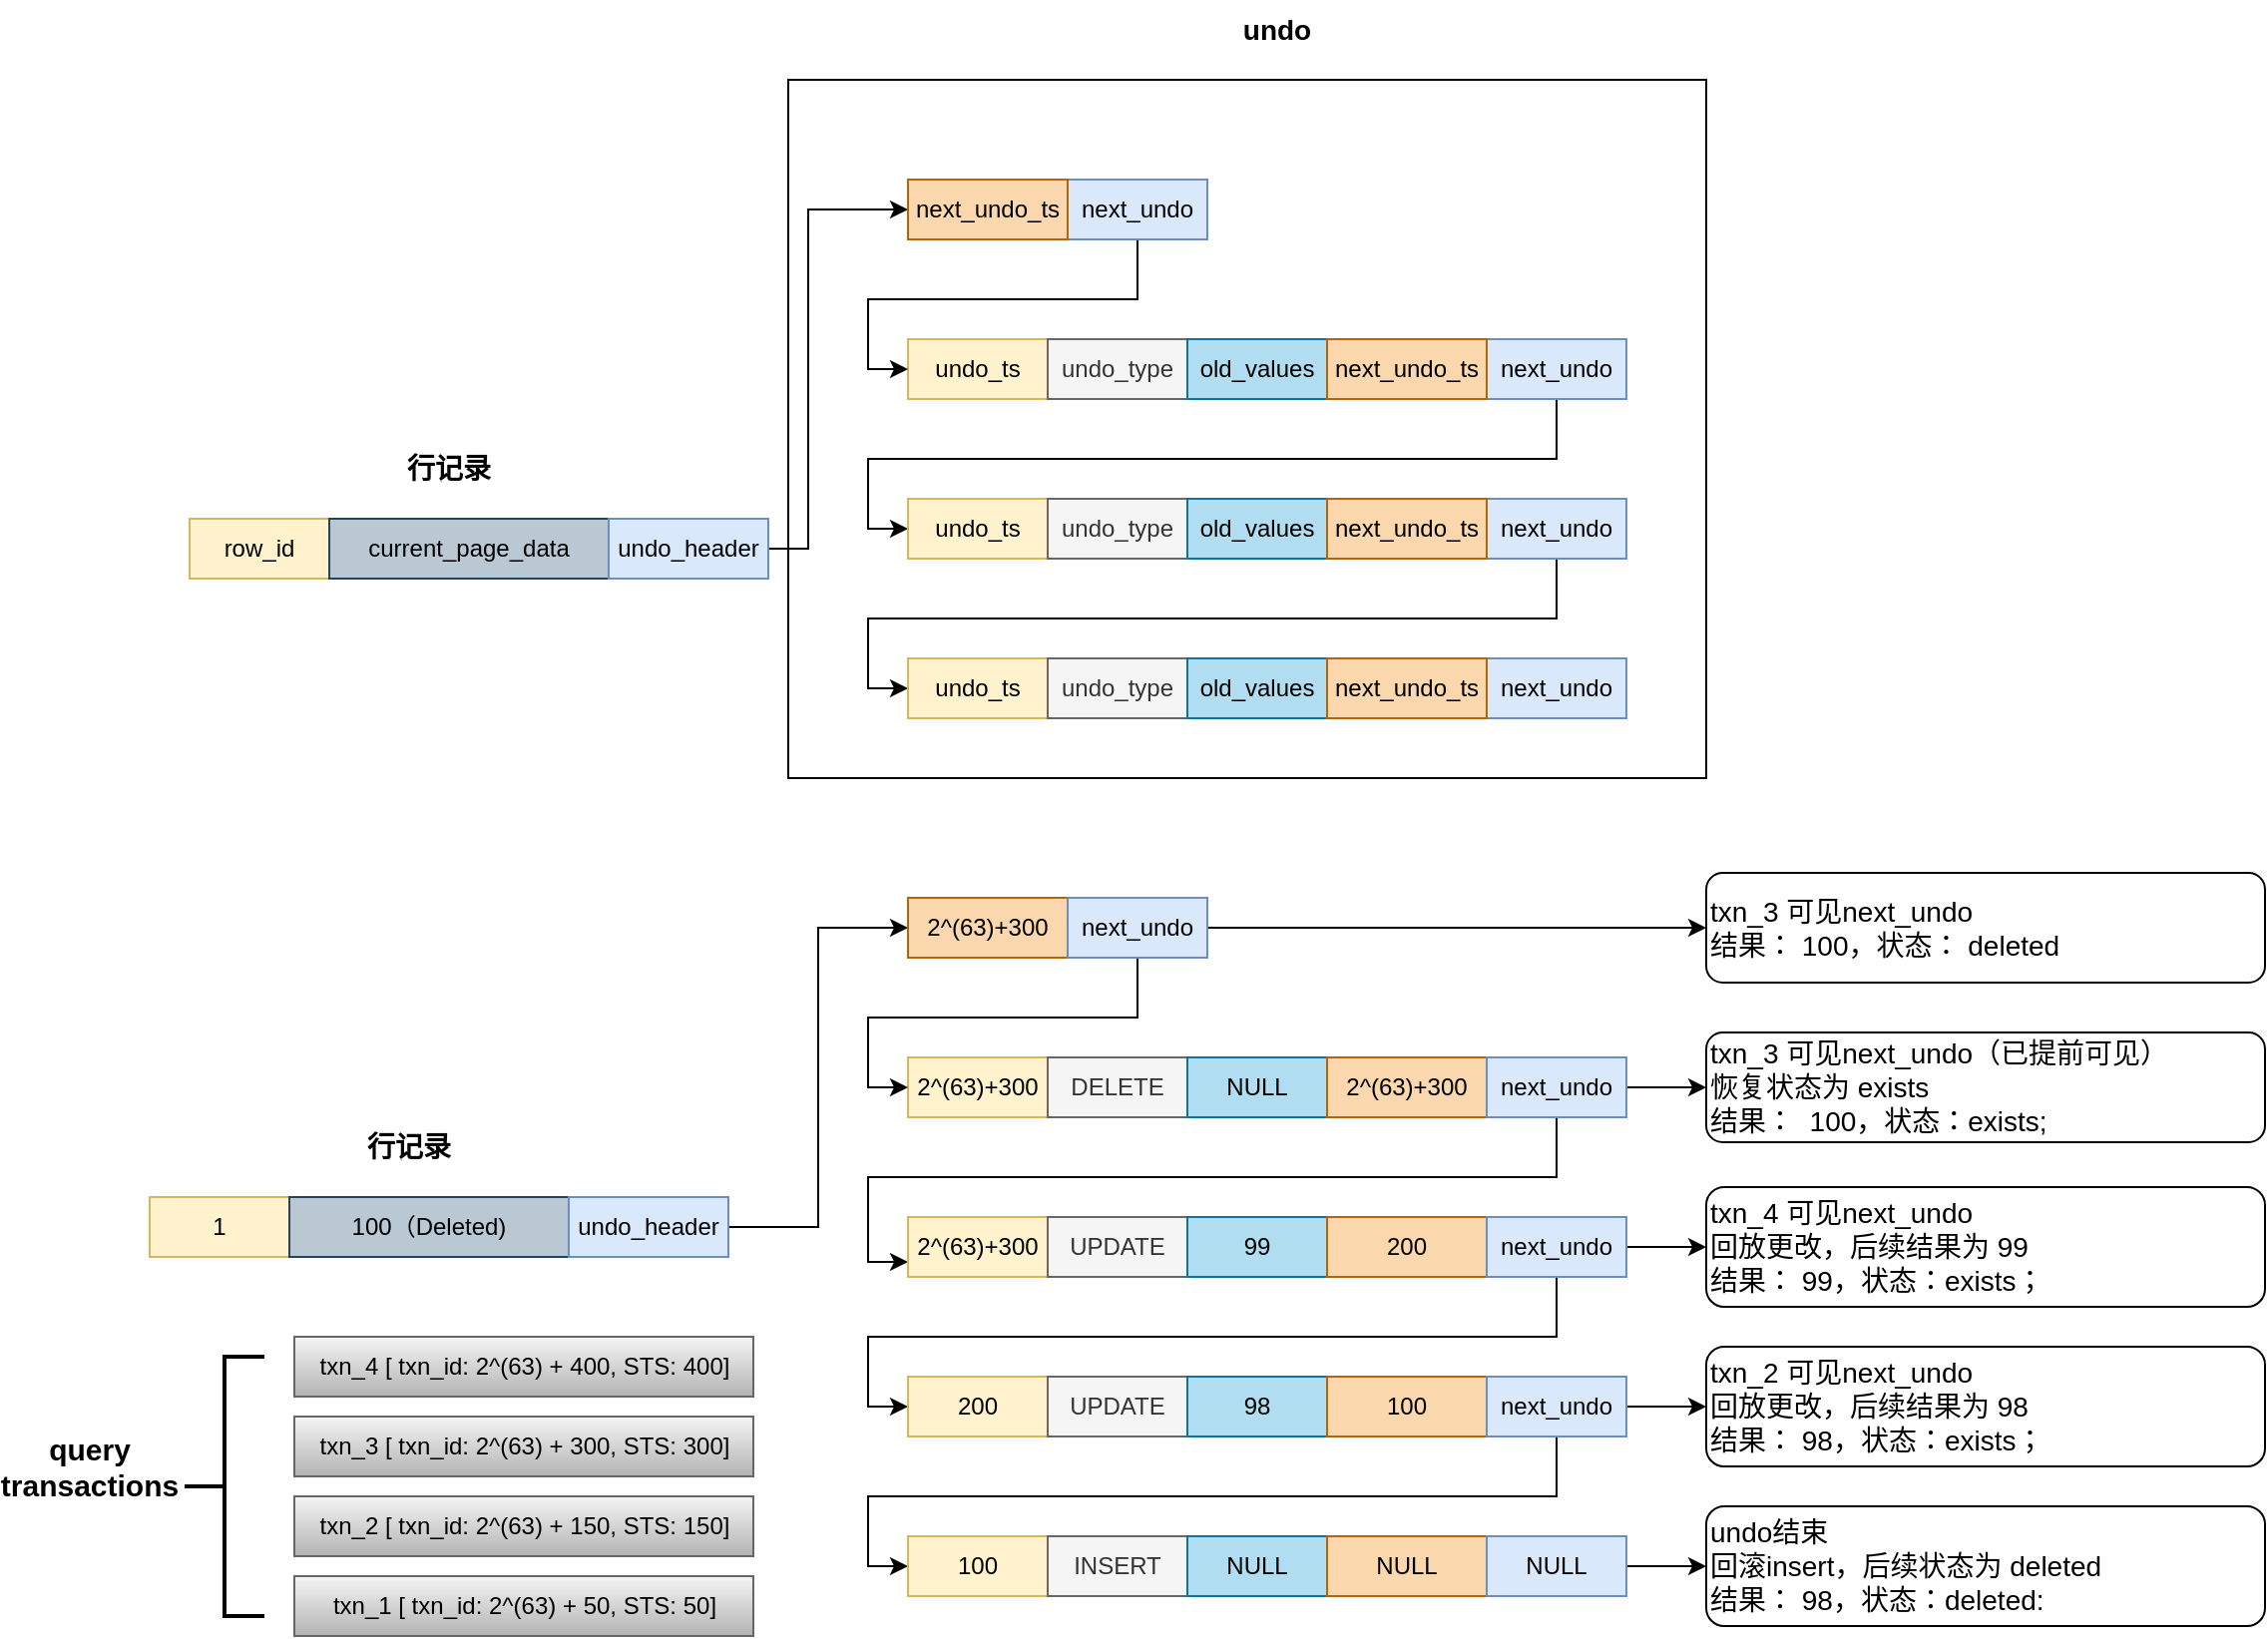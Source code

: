 <mxfile version="26.0.11">
  <diagram name="第 1 页" id="-iVZTtbWUVaVbtiTXD6w">
    <mxGraphModel dx="1434" dy="1930" grid="1" gridSize="10" guides="1" tooltips="1" connect="1" arrows="1" fold="1" page="1" pageScale="1" pageWidth="827" pageHeight="1169" math="0" shadow="0">
      <root>
        <mxCell id="0" />
        <mxCell id="1" parent="0" />
        <mxCell id="lQoX-cqVpCicNJ79OJqL-46" value="" style="rounded=0;whiteSpace=wrap;html=1;fillColor=none;" vertex="1" parent="1">
          <mxGeometry x="420" y="-10" width="460" height="350" as="geometry" />
        </mxCell>
        <mxCell id="lQoX-cqVpCicNJ79OJqL-14" value="row_id" style="rounded=0;whiteSpace=wrap;html=1;fillColor=#fff2cc;strokeColor=#d6b656;" vertex="1" parent="1">
          <mxGeometry x="120" y="210" width="70" height="30" as="geometry" />
        </mxCell>
        <mxCell id="lQoX-cqVpCicNJ79OJqL-15" value="current_page_data" style="rounded=0;whiteSpace=wrap;html=1;fillColor=#bac8d3;strokeColor=#23445d;" vertex="1" parent="1">
          <mxGeometry x="190" y="210" width="140" height="30" as="geometry" />
        </mxCell>
        <mxCell id="lQoX-cqVpCicNJ79OJqL-32" style="edgeStyle=orthogonalEdgeStyle;rounded=0;orthogonalLoop=1;jettySize=auto;html=1;entryX=0;entryY=0.5;entryDx=0;entryDy=0;" edge="1" parent="1" source="lQoX-cqVpCicNJ79OJqL-17">
          <mxGeometry relative="1" as="geometry">
            <mxPoint x="480" y="55" as="targetPoint" />
            <Array as="points">
              <mxPoint x="430" y="225" />
              <mxPoint x="430" y="55" />
            </Array>
          </mxGeometry>
        </mxCell>
        <mxCell id="lQoX-cqVpCicNJ79OJqL-17" value="undo_header" style="rounded=0;whiteSpace=wrap;html=1;fillColor=#dae8fc;strokeColor=#6c8ebf;" vertex="1" parent="1">
          <mxGeometry x="330" y="210" width="80" height="30" as="geometry" />
        </mxCell>
        <mxCell id="lQoX-cqVpCicNJ79OJqL-18" value="undo_ts" style="rounded=0;whiteSpace=wrap;html=1;fillColor=#fff2cc;strokeColor=#d6b656;" vertex="1" parent="1">
          <mxGeometry x="480" y="120" width="70" height="30" as="geometry" />
        </mxCell>
        <mxCell id="lQoX-cqVpCicNJ79OJqL-19" value="undo_type" style="rounded=0;whiteSpace=wrap;html=1;fillColor=#f5f5f5;fontColor=#333333;strokeColor=#666666;" vertex="1" parent="1">
          <mxGeometry x="550" y="120" width="70" height="30" as="geometry" />
        </mxCell>
        <mxCell id="lQoX-cqVpCicNJ79OJqL-20" value="old_values" style="rounded=0;whiteSpace=wrap;html=1;fillColor=#b1ddf0;strokeColor=#10739e;" vertex="1" parent="1">
          <mxGeometry x="620" y="120" width="70" height="30" as="geometry" />
        </mxCell>
        <mxCell id="lQoX-cqVpCicNJ79OJqL-31" style="edgeStyle=orthogonalEdgeStyle;rounded=0;orthogonalLoop=1;jettySize=auto;html=1;entryX=0;entryY=0.5;entryDx=0;entryDy=0;exitX=0.5;exitY=1;exitDx=0;exitDy=0;" edge="1" parent="1" source="lQoX-cqVpCicNJ79OJqL-21" target="lQoX-cqVpCicNJ79OJqL-22">
          <mxGeometry relative="1" as="geometry">
            <Array as="points">
              <mxPoint x="805" y="180" />
              <mxPoint x="460" y="180" />
              <mxPoint x="460" y="215" />
            </Array>
          </mxGeometry>
        </mxCell>
        <mxCell id="lQoX-cqVpCicNJ79OJqL-21" value="next_undo" style="rounded=0;whiteSpace=wrap;html=1;fillColor=#dae8fc;strokeColor=#6c8ebf;" vertex="1" parent="1">
          <mxGeometry x="770" y="120" width="70" height="30" as="geometry" />
        </mxCell>
        <mxCell id="lQoX-cqVpCicNJ79OJqL-22" value="undo_ts" style="rounded=0;whiteSpace=wrap;html=1;fillColor=#fff2cc;strokeColor=#d6b656;" vertex="1" parent="1">
          <mxGeometry x="480" y="200" width="70" height="30" as="geometry" />
        </mxCell>
        <mxCell id="lQoX-cqVpCicNJ79OJqL-23" value="undo_type" style="rounded=0;whiteSpace=wrap;html=1;fillColor=#f5f5f5;fontColor=#333333;strokeColor=#666666;" vertex="1" parent="1">
          <mxGeometry x="550" y="200" width="70" height="30" as="geometry" />
        </mxCell>
        <mxCell id="lQoX-cqVpCicNJ79OJqL-24" value="old_values" style="rounded=0;whiteSpace=wrap;html=1;fillColor=#b1ddf0;strokeColor=#10739e;" vertex="1" parent="1">
          <mxGeometry x="620" y="200" width="70" height="30" as="geometry" />
        </mxCell>
        <mxCell id="lQoX-cqVpCicNJ79OJqL-30" style="edgeStyle=orthogonalEdgeStyle;rounded=0;orthogonalLoop=1;jettySize=auto;html=1;entryX=0;entryY=0.5;entryDx=0;entryDy=0;exitX=0.5;exitY=1;exitDx=0;exitDy=0;" edge="1" parent="1" source="lQoX-cqVpCicNJ79OJqL-25" target="lQoX-cqVpCicNJ79OJqL-26">
          <mxGeometry relative="1" as="geometry">
            <Array as="points">
              <mxPoint x="805" y="260" />
              <mxPoint x="460" y="260" />
              <mxPoint x="460" y="295" />
            </Array>
          </mxGeometry>
        </mxCell>
        <mxCell id="lQoX-cqVpCicNJ79OJqL-25" value="next_undo" style="rounded=0;whiteSpace=wrap;html=1;fillColor=#dae8fc;strokeColor=#6c8ebf;" vertex="1" parent="1">
          <mxGeometry x="770" y="200" width="70" height="30" as="geometry" />
        </mxCell>
        <mxCell id="lQoX-cqVpCicNJ79OJqL-26" value="undo_ts" style="rounded=0;whiteSpace=wrap;html=1;fillColor=#fff2cc;strokeColor=#d6b656;" vertex="1" parent="1">
          <mxGeometry x="480" y="280" width="70" height="30" as="geometry" />
        </mxCell>
        <mxCell id="lQoX-cqVpCicNJ79OJqL-27" value="undo_type" style="rounded=0;whiteSpace=wrap;html=1;fillColor=#f5f5f5;fontColor=#333333;strokeColor=#666666;" vertex="1" parent="1">
          <mxGeometry x="550" y="280" width="70" height="30" as="geometry" />
        </mxCell>
        <mxCell id="lQoX-cqVpCicNJ79OJqL-28" value="old_values" style="rounded=0;whiteSpace=wrap;html=1;fillColor=#b1ddf0;strokeColor=#10739e;" vertex="1" parent="1">
          <mxGeometry x="620" y="280" width="70" height="30" as="geometry" />
        </mxCell>
        <mxCell id="lQoX-cqVpCicNJ79OJqL-29" value="next_undo" style="rounded=0;whiteSpace=wrap;html=1;fillColor=#dae8fc;strokeColor=#6c8ebf;" vertex="1" parent="1">
          <mxGeometry x="770" y="280" width="70" height="30" as="geometry" />
        </mxCell>
        <mxCell id="lQoX-cqVpCicNJ79OJqL-37" style="edgeStyle=orthogonalEdgeStyle;rounded=0;orthogonalLoop=1;jettySize=auto;html=1;entryX=0;entryY=0.5;entryDx=0;entryDy=0;exitX=0.5;exitY=1;exitDx=0;exitDy=0;" edge="1" parent="1" source="lQoX-cqVpCicNJ79OJqL-36" target="lQoX-cqVpCicNJ79OJqL-18">
          <mxGeometry relative="1" as="geometry">
            <mxPoint x="440" y="110" as="targetPoint" />
            <Array as="points">
              <mxPoint x="595" y="100" />
              <mxPoint x="460" y="100" />
              <mxPoint x="460" y="135" />
            </Array>
          </mxGeometry>
        </mxCell>
        <mxCell id="lQoX-cqVpCicNJ79OJqL-36" value="next_undo" style="rounded=0;whiteSpace=wrap;html=1;fillColor=#dae8fc;strokeColor=#6c8ebf;" vertex="1" parent="1">
          <mxGeometry x="560" y="40" width="70" height="30" as="geometry" />
        </mxCell>
        <mxCell id="lQoX-cqVpCicNJ79OJqL-38" value="next_undo_ts" style="rounded=0;whiteSpace=wrap;html=1;fillColor=#fad7ac;strokeColor=#b46504;" vertex="1" parent="1">
          <mxGeometry x="480" y="40" width="80" height="30" as="geometry" />
        </mxCell>
        <mxCell id="lQoX-cqVpCicNJ79OJqL-39" value="next_undo_ts" style="rounded=0;whiteSpace=wrap;html=1;fillColor=#fad7ac;strokeColor=#b46504;" vertex="1" parent="1">
          <mxGeometry x="690" y="120" width="80" height="30" as="geometry" />
        </mxCell>
        <mxCell id="lQoX-cqVpCicNJ79OJqL-43" value="next_undo_ts" style="rounded=0;whiteSpace=wrap;html=1;fillColor=#fad7ac;strokeColor=#b46504;" vertex="1" parent="1">
          <mxGeometry x="690" y="200" width="80" height="30" as="geometry" />
        </mxCell>
        <mxCell id="lQoX-cqVpCicNJ79OJqL-44" value="next_undo_ts" style="rounded=0;whiteSpace=wrap;html=1;fillColor=#fad7ac;strokeColor=#b46504;" vertex="1" parent="1">
          <mxGeometry x="690" y="280" width="80" height="30" as="geometry" />
        </mxCell>
        <mxCell id="lQoX-cqVpCicNJ79OJqL-47" value="&lt;font style=&quot;font-size: 14px;&quot;&gt;&lt;b&gt;行记录&lt;/b&gt;&lt;/font&gt;" style="text;html=1;align=center;verticalAlign=middle;whiteSpace=wrap;rounded=0;" vertex="1" parent="1">
          <mxGeometry x="220" y="170" width="60" height="30" as="geometry" />
        </mxCell>
        <mxCell id="lQoX-cqVpCicNJ79OJqL-48" value="&lt;font style=&quot;font-size: 14px;&quot;&gt;&lt;b&gt;undo&lt;/b&gt;&lt;/font&gt;" style="text;html=1;align=center;verticalAlign=middle;whiteSpace=wrap;rounded=0;" vertex="1" parent="1">
          <mxGeometry x="590" y="-50" width="150" height="30" as="geometry" />
        </mxCell>
        <mxCell id="lQoX-cqVpCicNJ79OJqL-59" value="1" style="rounded=0;whiteSpace=wrap;html=1;fillColor=#fff2cc;strokeColor=#d6b656;" vertex="1" parent="1">
          <mxGeometry x="100" y="550" width="70" height="30" as="geometry" />
        </mxCell>
        <mxCell id="lQoX-cqVpCicNJ79OJqL-60" value="100（Deleted)" style="rounded=0;whiteSpace=wrap;html=1;fillColor=#bac8d3;strokeColor=#23445d;" vertex="1" parent="1">
          <mxGeometry x="170" y="550" width="140" height="30" as="geometry" />
        </mxCell>
        <mxCell id="lQoX-cqVpCicNJ79OJqL-71" style="edgeStyle=orthogonalEdgeStyle;rounded=0;orthogonalLoop=1;jettySize=auto;html=1;entryX=0;entryY=0.5;entryDx=0;entryDy=0;" edge="1" parent="1" source="lQoX-cqVpCicNJ79OJqL-61" target="lQoX-cqVpCicNJ79OJqL-69">
          <mxGeometry relative="1" as="geometry" />
        </mxCell>
        <mxCell id="lQoX-cqVpCicNJ79OJqL-61" value="undo_header" style="rounded=0;whiteSpace=wrap;html=1;fillColor=#dae8fc;strokeColor=#6c8ebf;" vertex="1" parent="1">
          <mxGeometry x="310" y="550" width="80" height="30" as="geometry" />
        </mxCell>
        <mxCell id="lQoX-cqVpCicNJ79OJqL-62" value="&lt;font style=&quot;font-size: 14px;&quot;&gt;&lt;b&gt;行记录&lt;/b&gt;&lt;/font&gt;" style="text;html=1;align=center;verticalAlign=middle;whiteSpace=wrap;rounded=0;" vertex="1" parent="1">
          <mxGeometry x="200" y="510" width="60" height="30" as="geometry" />
        </mxCell>
        <mxCell id="lQoX-cqVpCicNJ79OJqL-63" value="2^(63)+300" style="rounded=0;whiteSpace=wrap;html=1;fillColor=#fff2cc;strokeColor=#d6b656;" vertex="1" parent="1">
          <mxGeometry x="480" y="480" width="70" height="30" as="geometry" />
        </mxCell>
        <mxCell id="lQoX-cqVpCicNJ79OJqL-64" value="DELETE" style="rounded=0;whiteSpace=wrap;html=1;fillColor=#f5f5f5;fontColor=#333333;strokeColor=#666666;" vertex="1" parent="1">
          <mxGeometry x="550" y="480" width="70" height="30" as="geometry" />
        </mxCell>
        <mxCell id="lQoX-cqVpCicNJ79OJqL-65" value="NULL" style="rounded=0;whiteSpace=wrap;html=1;fillColor=#b1ddf0;strokeColor=#10739e;" vertex="1" parent="1">
          <mxGeometry x="620" y="480" width="70" height="30" as="geometry" />
        </mxCell>
        <mxCell id="lQoX-cqVpCicNJ79OJqL-66" value="2^(63)+300" style="rounded=0;whiteSpace=wrap;html=1;fillColor=#fad7ac;strokeColor=#b46504;" vertex="1" parent="1">
          <mxGeometry x="690" y="480" width="80" height="30" as="geometry" />
        </mxCell>
        <mxCell id="lQoX-cqVpCicNJ79OJqL-88" style="edgeStyle=orthogonalEdgeStyle;rounded=0;orthogonalLoop=1;jettySize=auto;html=1;entryX=0;entryY=0.75;entryDx=0;entryDy=0;" edge="1" parent="1" source="lQoX-cqVpCicNJ79OJqL-67" target="lQoX-cqVpCicNJ79OJqL-73">
          <mxGeometry relative="1" as="geometry">
            <Array as="points">
              <mxPoint x="805" y="540" />
              <mxPoint x="460" y="540" />
              <mxPoint x="460" y="583" />
            </Array>
          </mxGeometry>
        </mxCell>
        <mxCell id="lQoX-cqVpCicNJ79OJqL-106" style="edgeStyle=orthogonalEdgeStyle;rounded=0;orthogonalLoop=1;jettySize=auto;html=1;entryX=0;entryY=0.5;entryDx=0;entryDy=0;" edge="1" parent="1" source="lQoX-cqVpCicNJ79OJqL-67" target="lQoX-cqVpCicNJ79OJqL-107">
          <mxGeometry relative="1" as="geometry">
            <mxPoint x="880" y="495" as="targetPoint" />
          </mxGeometry>
        </mxCell>
        <mxCell id="lQoX-cqVpCicNJ79OJqL-67" value="next_undo" style="rounded=0;whiteSpace=wrap;html=1;fillColor=#dae8fc;strokeColor=#6c8ebf;" vertex="1" parent="1">
          <mxGeometry x="770" y="480" width="70" height="30" as="geometry" />
        </mxCell>
        <mxCell id="lQoX-cqVpCicNJ79OJqL-69" value="2^(63)+300" style="rounded=0;whiteSpace=wrap;html=1;fillColor=#fad7ac;strokeColor=#b46504;" vertex="1" parent="1">
          <mxGeometry x="480" y="400" width="80" height="30" as="geometry" />
        </mxCell>
        <mxCell id="lQoX-cqVpCicNJ79OJqL-72" style="edgeStyle=orthogonalEdgeStyle;rounded=0;orthogonalLoop=1;jettySize=auto;html=1;entryX=0;entryY=0.5;entryDx=0;entryDy=0;" edge="1" parent="1" source="lQoX-cqVpCicNJ79OJqL-70" target="lQoX-cqVpCicNJ79OJqL-63">
          <mxGeometry relative="1" as="geometry">
            <Array as="points">
              <mxPoint x="595" y="460" />
              <mxPoint x="460" y="460" />
              <mxPoint x="460" y="495" />
            </Array>
          </mxGeometry>
        </mxCell>
        <mxCell id="lQoX-cqVpCicNJ79OJqL-104" style="edgeStyle=orthogonalEdgeStyle;rounded=0;orthogonalLoop=1;jettySize=auto;html=1;entryX=0;entryY=0.5;entryDx=0;entryDy=0;" edge="1" parent="1" source="lQoX-cqVpCicNJ79OJqL-70" target="lQoX-cqVpCicNJ79OJqL-105">
          <mxGeometry relative="1" as="geometry">
            <mxPoint x="880" y="414" as="targetPoint" />
          </mxGeometry>
        </mxCell>
        <mxCell id="lQoX-cqVpCicNJ79OJqL-70" value="next_undo" style="rounded=0;whiteSpace=wrap;html=1;fillColor=#dae8fc;strokeColor=#6c8ebf;" vertex="1" parent="1">
          <mxGeometry x="560" y="400" width="70" height="30" as="geometry" />
        </mxCell>
        <mxCell id="lQoX-cqVpCicNJ79OJqL-73" value="2^(63)+300" style="rounded=0;whiteSpace=wrap;html=1;fillColor=#fff2cc;strokeColor=#d6b656;" vertex="1" parent="1">
          <mxGeometry x="480" y="560" width="70" height="30" as="geometry" />
        </mxCell>
        <mxCell id="lQoX-cqVpCicNJ79OJqL-74" value="UPDATE" style="rounded=0;whiteSpace=wrap;html=1;fillColor=#f5f5f5;fontColor=#333333;strokeColor=#666666;" vertex="1" parent="1">
          <mxGeometry x="550" y="560" width="70" height="30" as="geometry" />
        </mxCell>
        <mxCell id="lQoX-cqVpCicNJ79OJqL-75" value="99" style="rounded=0;whiteSpace=wrap;html=1;fillColor=#b1ddf0;strokeColor=#10739e;" vertex="1" parent="1">
          <mxGeometry x="620" y="560" width="70" height="30" as="geometry" />
        </mxCell>
        <mxCell id="lQoX-cqVpCicNJ79OJqL-76" value="200" style="rounded=0;whiteSpace=wrap;html=1;fillColor=#fad7ac;strokeColor=#b46504;" vertex="1" parent="1">
          <mxGeometry x="690" y="560" width="80" height="30" as="geometry" />
        </mxCell>
        <mxCell id="lQoX-cqVpCicNJ79OJqL-89" style="edgeStyle=orthogonalEdgeStyle;rounded=0;orthogonalLoop=1;jettySize=auto;html=1;entryX=0;entryY=0.5;entryDx=0;entryDy=0;" edge="1" parent="1" source="lQoX-cqVpCicNJ79OJqL-77" target="lQoX-cqVpCicNJ79OJqL-78">
          <mxGeometry relative="1" as="geometry">
            <Array as="points">
              <mxPoint x="805" y="620" />
              <mxPoint x="460" y="620" />
              <mxPoint x="460" y="655" />
            </Array>
          </mxGeometry>
        </mxCell>
        <mxCell id="lQoX-cqVpCicNJ79OJqL-110" style="edgeStyle=orthogonalEdgeStyle;rounded=0;orthogonalLoop=1;jettySize=auto;html=1;exitX=1;exitY=0.5;exitDx=0;exitDy=0;entryX=0;entryY=0.5;entryDx=0;entryDy=0;" edge="1" parent="1" source="lQoX-cqVpCicNJ79OJqL-77" target="lQoX-cqVpCicNJ79OJqL-109">
          <mxGeometry relative="1" as="geometry" />
        </mxCell>
        <mxCell id="lQoX-cqVpCicNJ79OJqL-77" value="next_undo" style="rounded=0;whiteSpace=wrap;html=1;fillColor=#dae8fc;strokeColor=#6c8ebf;" vertex="1" parent="1">
          <mxGeometry x="770" y="560" width="70" height="30" as="geometry" />
        </mxCell>
        <mxCell id="lQoX-cqVpCicNJ79OJqL-78" value="200" style="rounded=0;whiteSpace=wrap;html=1;fillColor=#fff2cc;strokeColor=#d6b656;" vertex="1" parent="1">
          <mxGeometry x="480" y="640" width="70" height="30" as="geometry" />
        </mxCell>
        <mxCell id="lQoX-cqVpCicNJ79OJqL-79" value="UPDATE" style="rounded=0;whiteSpace=wrap;html=1;fillColor=#f5f5f5;fontColor=#333333;strokeColor=#666666;" vertex="1" parent="1">
          <mxGeometry x="550" y="640" width="70" height="30" as="geometry" />
        </mxCell>
        <mxCell id="lQoX-cqVpCicNJ79OJqL-80" value="98" style="rounded=0;whiteSpace=wrap;html=1;fillColor=#b1ddf0;strokeColor=#10739e;" vertex="1" parent="1">
          <mxGeometry x="620" y="640" width="70" height="30" as="geometry" />
        </mxCell>
        <mxCell id="lQoX-cqVpCicNJ79OJqL-81" value="100" style="rounded=0;whiteSpace=wrap;html=1;fillColor=#fad7ac;strokeColor=#b46504;" vertex="1" parent="1">
          <mxGeometry x="690" y="640" width="80" height="30" as="geometry" />
        </mxCell>
        <mxCell id="lQoX-cqVpCicNJ79OJqL-90" style="edgeStyle=orthogonalEdgeStyle;rounded=0;orthogonalLoop=1;jettySize=auto;html=1;entryX=0;entryY=0.5;entryDx=0;entryDy=0;" edge="1" parent="1" source="lQoX-cqVpCicNJ79OJqL-82" target="lQoX-cqVpCicNJ79OJqL-83">
          <mxGeometry relative="1" as="geometry">
            <Array as="points">
              <mxPoint x="805" y="700" />
              <mxPoint x="460" y="700" />
              <mxPoint x="460" y="735" />
            </Array>
          </mxGeometry>
        </mxCell>
        <mxCell id="lQoX-cqVpCicNJ79OJqL-112" style="edgeStyle=orthogonalEdgeStyle;rounded=0;orthogonalLoop=1;jettySize=auto;html=1;exitX=1;exitY=0.5;exitDx=0;exitDy=0;entryX=0;entryY=0.5;entryDx=0;entryDy=0;" edge="1" parent="1" source="lQoX-cqVpCicNJ79OJqL-82" target="lQoX-cqVpCicNJ79OJqL-111">
          <mxGeometry relative="1" as="geometry" />
        </mxCell>
        <mxCell id="lQoX-cqVpCicNJ79OJqL-82" value="next_undo" style="rounded=0;whiteSpace=wrap;html=1;fillColor=#dae8fc;strokeColor=#6c8ebf;" vertex="1" parent="1">
          <mxGeometry x="770" y="640" width="70" height="30" as="geometry" />
        </mxCell>
        <mxCell id="lQoX-cqVpCicNJ79OJqL-83" value="100" style="rounded=0;whiteSpace=wrap;html=1;fillColor=#fff2cc;strokeColor=#d6b656;" vertex="1" parent="1">
          <mxGeometry x="480" y="720" width="70" height="30" as="geometry" />
        </mxCell>
        <mxCell id="lQoX-cqVpCicNJ79OJqL-84" value="INSERT" style="rounded=0;whiteSpace=wrap;html=1;fillColor=#f5f5f5;fontColor=#333333;strokeColor=#666666;" vertex="1" parent="1">
          <mxGeometry x="550" y="720" width="70" height="30" as="geometry" />
        </mxCell>
        <mxCell id="lQoX-cqVpCicNJ79OJqL-85" value="NULL" style="rounded=0;whiteSpace=wrap;html=1;fillColor=#b1ddf0;strokeColor=#10739e;" vertex="1" parent="1">
          <mxGeometry x="620" y="720" width="70" height="30" as="geometry" />
        </mxCell>
        <mxCell id="lQoX-cqVpCicNJ79OJqL-86" value="NULL" style="rounded=0;whiteSpace=wrap;html=1;fillColor=#fad7ac;strokeColor=#b46504;" vertex="1" parent="1">
          <mxGeometry x="690" y="720" width="80" height="30" as="geometry" />
        </mxCell>
        <mxCell id="lQoX-cqVpCicNJ79OJqL-114" style="edgeStyle=orthogonalEdgeStyle;rounded=0;orthogonalLoop=1;jettySize=auto;html=1;exitX=1;exitY=0.5;exitDx=0;exitDy=0;entryX=0;entryY=0.5;entryDx=0;entryDy=0;" edge="1" parent="1" source="lQoX-cqVpCicNJ79OJqL-87" target="lQoX-cqVpCicNJ79OJqL-113">
          <mxGeometry relative="1" as="geometry" />
        </mxCell>
        <mxCell id="lQoX-cqVpCicNJ79OJqL-87" value="NULL" style="rounded=0;whiteSpace=wrap;html=1;fillColor=#dae8fc;strokeColor=#6c8ebf;" vertex="1" parent="1">
          <mxGeometry x="770" y="720" width="70" height="30" as="geometry" />
        </mxCell>
        <mxCell id="lQoX-cqVpCicNJ79OJqL-91" value="txn_4 [ txn_id: 2^(63) + 400, STS: 400]" style="whiteSpace=wrap;html=1;fillColor=#f5f5f5;gradientColor=#b3b3b3;strokeColor=#666666;" vertex="1" parent="1">
          <mxGeometry x="172.5" y="620" width="230" height="30" as="geometry" />
        </mxCell>
        <mxCell id="lQoX-cqVpCicNJ79OJqL-97" value="txn_3 [ txn_id: 2^(63) + 300, STS: 300]" style="whiteSpace=wrap;html=1;fillColor=#f5f5f5;gradientColor=#b3b3b3;strokeColor=#666666;" vertex="1" parent="1">
          <mxGeometry x="172.5" y="660" width="230" height="30" as="geometry" />
        </mxCell>
        <mxCell id="lQoX-cqVpCicNJ79OJqL-98" value="txn_2 [ txn_id: 2^(63) + 150, STS: 150]" style="whiteSpace=wrap;html=1;fillColor=#f5f5f5;gradientColor=#b3b3b3;strokeColor=#666666;" vertex="1" parent="1">
          <mxGeometry x="172.5" y="700" width="230" height="30" as="geometry" />
        </mxCell>
        <mxCell id="lQoX-cqVpCicNJ79OJqL-99" value="txn_1 [ txn_id: 2^(63) + 50, STS: 50]" style="whiteSpace=wrap;html=1;fillColor=#f5f5f5;gradientColor=#b3b3b3;strokeColor=#666666;" vertex="1" parent="1">
          <mxGeometry x="172.5" y="740" width="230" height="30" as="geometry" />
        </mxCell>
        <mxCell id="lQoX-cqVpCicNJ79OJqL-101" value="" style="strokeWidth=2;html=1;shape=mxgraph.flowchart.annotation_2;align=left;labelPosition=right;pointerEvents=1;" vertex="1" parent="1">
          <mxGeometry x="117.5" y="630" width="40" height="130" as="geometry" />
        </mxCell>
        <mxCell id="lQoX-cqVpCicNJ79OJqL-102" value="&lt;font style=&quot;font-size: 15px;&quot;&gt;&lt;b&gt;query transactions&lt;/b&gt;&lt;/font&gt;" style="text;html=1;align=center;verticalAlign=middle;whiteSpace=wrap;rounded=0;" vertex="1" parent="1">
          <mxGeometry x="40" y="670" width="60" height="30" as="geometry" />
        </mxCell>
        <mxCell id="lQoX-cqVpCicNJ79OJqL-105" value="&lt;font style=&quot;font-size: 14px;&quot;&gt;txn_3 可见&lt;/font&gt;&lt;span style=&quot;font-size: 14px;&quot;&gt;next_undo&lt;/span&gt;&lt;div&gt;&lt;font style=&quot;font-size: 14px;&quot;&gt;结果： 100，状态： deleted&lt;/font&gt;&lt;/div&gt;" style="rounded=1;whiteSpace=wrap;html=1;align=left;" vertex="1" parent="1">
          <mxGeometry x="880" y="387.5" width="280" height="55" as="geometry" />
        </mxCell>
        <mxCell id="lQoX-cqVpCicNJ79OJqL-107" value="&lt;span style=&quot;font-size: 14px;&quot;&gt;txn_3 可见&lt;/span&gt;&lt;span style=&quot;font-size: 14px;&quot;&gt;next_undo&lt;/span&gt;&lt;span style=&quot;font-size: 14px;&quot;&gt;（已提前可见）&lt;/span&gt;&lt;div&gt;&lt;span style=&quot;font-size: 14px;&quot;&gt;恢复状态为 exists&lt;br&gt;&lt;/span&gt;&lt;div&gt;&lt;span style=&quot;font-size: 14px; background-color: transparent; color: light-dark(rgb(0, 0, 0), rgb(255, 255, 255));&quot;&gt;结果：&lt;/span&gt;&lt;span style=&quot;font-size: 14px; background-color: transparent; color: light-dark(rgb(0, 0, 0), rgb(255, 255, 255));&quot;&gt;&amp;nbsp;&lt;/span&gt;&lt;span style=&quot;font-size: 14px;&quot;&gt;&amp;nbsp;100，状态：exists;&lt;/span&gt;&lt;/div&gt;&lt;/div&gt;" style="rounded=1;whiteSpace=wrap;html=1;align=left;" vertex="1" parent="1">
          <mxGeometry x="880" y="467.5" width="280" height="55" as="geometry" />
        </mxCell>
        <mxCell id="lQoX-cqVpCicNJ79OJqL-109" value="&lt;span style=&quot;font-size: 14px;&quot;&gt;txn_4 &lt;/span&gt;&lt;span style=&quot;font-size: 14px;&quot;&gt;可见next_undo&lt;/span&gt;&lt;div&gt;&lt;span style=&quot;font-size: 14px;&quot;&gt;回放更改，后续结果为 99&lt;/span&gt;&lt;span style=&quot;font-size: 14px;&quot;&gt;&lt;br&gt;&lt;/span&gt;&lt;div&gt;&lt;span style=&quot;background-color: transparent; color: light-dark(rgb(0, 0, 0), rgb(255, 255, 255)); font-size: 14px;&quot;&gt;结果：&lt;/span&gt;&lt;span style=&quot;background-color: transparent; color: light-dark(rgb(0, 0, 0), rgb(255, 255, 255)); font-size: 14px;&quot;&gt;&amp;nbsp;99&lt;/span&gt;&lt;span style=&quot;font-size: 14px; background-color: transparent; color: light-dark(rgb(0, 0, 0), rgb(255, 255, 255));&quot;&gt;，状态：&lt;/span&gt;&lt;span style=&quot;font-size: 14px; background-color: transparent; color: light-dark(rgb(0, 0, 0), rgb(255, 255, 255));&quot;&gt;exists&lt;/span&gt;&lt;span style=&quot;font-size: 14px;&quot;&gt;；&lt;/span&gt;&lt;/div&gt;&lt;/div&gt;" style="rounded=1;whiteSpace=wrap;html=1;align=left;" vertex="1" parent="1">
          <mxGeometry x="880" y="545" width="280" height="60" as="geometry" />
        </mxCell>
        <mxCell id="lQoX-cqVpCicNJ79OJqL-111" value="&lt;span style=&quot;font-size: 14px;&quot;&gt;txn_2 &lt;/span&gt;&lt;span style=&quot;font-size: 14px;&quot;&gt;可见&lt;/span&gt;&lt;span style=&quot;font-size: 14px;&quot;&gt;next_undo&lt;/span&gt;&lt;div&gt;&lt;span style=&quot;font-size: 14px;&quot;&gt;回放更改，后续结果为 98&lt;/span&gt;&lt;span style=&quot;font-size: 14px;&quot;&gt;&lt;br&gt;&lt;/span&gt;&lt;div&gt;&lt;div&gt;&lt;span style=&quot;background-color: transparent; color: light-dark(rgb(0, 0, 0), rgb(255, 255, 255)); font-size: 14px;&quot;&gt;结果：&lt;/span&gt;&lt;span style=&quot;background-color: transparent; color: light-dark(rgb(0, 0, 0), rgb(255, 255, 255)); font-size: 14px;&quot;&gt;&amp;nbsp;&lt;/span&gt;&lt;span style=&quot;font-size: 14px; background-color: transparent; color: light-dark(rgb(0, 0, 0), rgb(255, 255, 255));&quot;&gt;98，状态：&lt;/span&gt;&lt;span style=&quot;font-size: 14px; background-color: transparent; color: light-dark(rgb(0, 0, 0), rgb(255, 255, 255));&quot;&gt;exists&lt;/span&gt;&lt;span style=&quot;font-size: 14px;&quot;&gt;；&lt;/span&gt;&lt;/div&gt;&lt;/div&gt;&lt;/div&gt;" style="rounded=1;whiteSpace=wrap;html=1;align=left;" vertex="1" parent="1">
          <mxGeometry x="880" y="625" width="280" height="60" as="geometry" />
        </mxCell>
        <mxCell id="lQoX-cqVpCicNJ79OJqL-113" value="&lt;span style=&quot;font-size: 14px;&quot;&gt;undo结束&lt;/span&gt;&lt;div&gt;&lt;span style=&quot;font-size: 14px;&quot;&gt;回滚insert，后续状态为 deleted&lt;br&gt;&lt;/span&gt;&lt;div&gt;&lt;span style=&quot;background-color: transparent; color: light-dark(rgb(0, 0, 0), rgb(255, 255, 255)); font-size: 14px;&quot;&gt;结果：&lt;/span&gt;&lt;span style=&quot;background-color: transparent; color: light-dark(rgb(0, 0, 0), rgb(255, 255, 255)); font-size: 14px;&quot;&gt;&amp;nbsp;98&lt;/span&gt;&lt;span style=&quot;font-size: 14px; background-color: transparent; color: light-dark(rgb(0, 0, 0), rgb(255, 255, 255));&quot;&gt;，状态：deleted:&lt;/span&gt;&lt;span style=&quot;font-size: 14px;&quot;&gt;&lt;br&gt;&lt;/span&gt;&lt;/div&gt;&lt;/div&gt;" style="rounded=1;whiteSpace=wrap;html=1;align=left;" vertex="1" parent="1">
          <mxGeometry x="880" y="705" width="280" height="60" as="geometry" />
        </mxCell>
      </root>
    </mxGraphModel>
  </diagram>
</mxfile>
